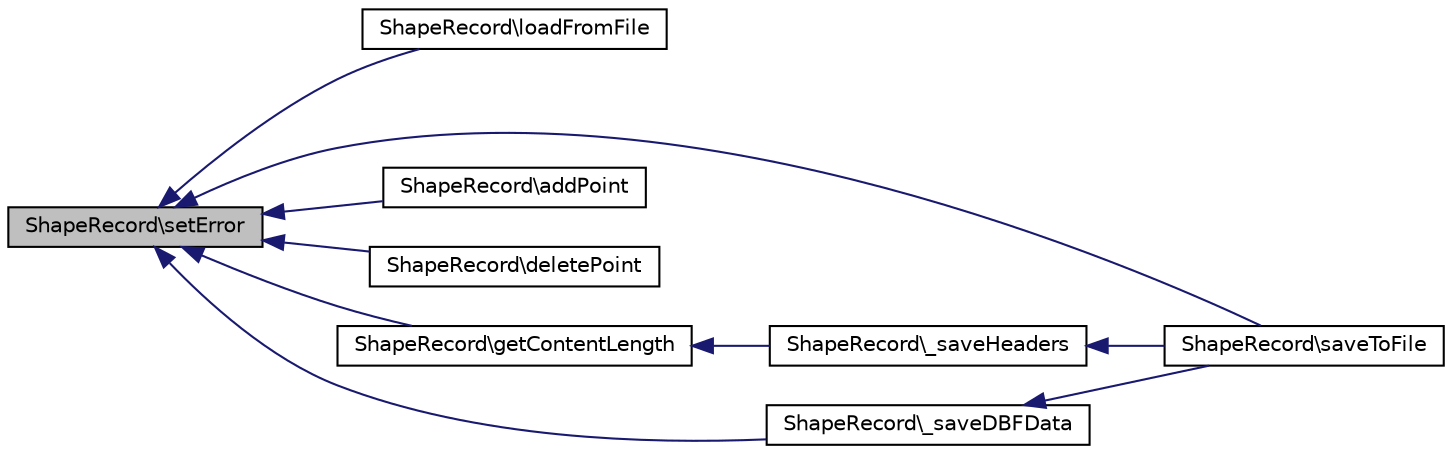 digraph G
{
  edge [fontname="Helvetica",fontsize="10",labelfontname="Helvetica",labelfontsize="10"];
  node [fontname="Helvetica",fontsize="10",shape=record];
  rankdir="LR";
  Node1 [label="ShapeRecord\\setError",height=0.2,width=0.4,color="black", fillcolor="grey75", style="filled" fontcolor="black"];
  Node1 -> Node2 [dir="back",color="midnightblue",fontsize="10",style="solid",fontname="Helvetica"];
  Node2 [label="ShapeRecord\\loadFromFile",height=0.2,width=0.4,color="black", fillcolor="white", style="filled",URL="$classShapeRecord.html#a8aa28606bbc765c5a4cb059c5c97a9aa"];
  Node1 -> Node3 [dir="back",color="midnightblue",fontsize="10",style="solid",fontname="Helvetica"];
  Node3 [label="ShapeRecord\\saveToFile",height=0.2,width=0.4,color="black", fillcolor="white", style="filled",URL="$classShapeRecord.html#addb85d948811b5e31ba3add64d8cc887"];
  Node1 -> Node4 [dir="back",color="midnightblue",fontsize="10",style="solid",fontname="Helvetica"];
  Node4 [label="ShapeRecord\\addPoint",height=0.2,width=0.4,color="black", fillcolor="white", style="filled",URL="$classShapeRecord.html#ab1f7a082ff8cb4ee1e8d5c4db1d1fd8c"];
  Node1 -> Node5 [dir="back",color="midnightblue",fontsize="10",style="solid",fontname="Helvetica"];
  Node5 [label="ShapeRecord\\deletePoint",height=0.2,width=0.4,color="black", fillcolor="white", style="filled",URL="$classShapeRecord.html#ac2184012de677d04219f19736d6988ad"];
  Node1 -> Node6 [dir="back",color="midnightblue",fontsize="10",style="solid",fontname="Helvetica"];
  Node6 [label="ShapeRecord\\getContentLength",height=0.2,width=0.4,color="black", fillcolor="white", style="filled",URL="$classShapeRecord.html#a5f4865f74b6cba84c635637b8acc1c03"];
  Node6 -> Node7 [dir="back",color="midnightblue",fontsize="10",style="solid",fontname="Helvetica"];
  Node7 [label="ShapeRecord\\_saveHeaders",height=0.2,width=0.4,color="black", fillcolor="white", style="filled",URL="$classShapeRecord.html#a423ce21efccf00b99601110b10cfe28a"];
  Node7 -> Node3 [dir="back",color="midnightblue",fontsize="10",style="solid",fontname="Helvetica"];
  Node1 -> Node8 [dir="back",color="midnightblue",fontsize="10",style="solid",fontname="Helvetica"];
  Node8 [label="ShapeRecord\\_saveDBFData",height=0.2,width=0.4,color="black", fillcolor="white", style="filled",URL="$classShapeRecord.html#a705ae34c932fe6337805da52755ae066"];
  Node8 -> Node3 [dir="back",color="midnightblue",fontsize="10",style="solid",fontname="Helvetica"];
}
